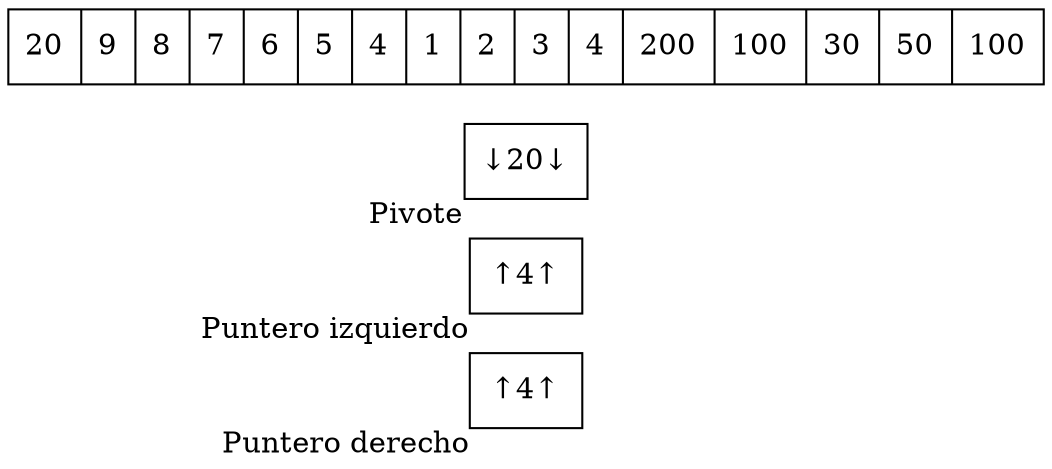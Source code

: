 digraph G{ node [shape = record ];
 rankdir=LR;puntDer[label="↑4↑" xlabel="Puntero derecho" pos = "12,0!"]
puntIzq[label="↑4↑" xlabel="Puntero izquierdo" pos = "8,0!"]
pivote[label="↓20↓" xlabel ="Pivote" pos = "10,2!"]
X[label="{ 20|9|8|7|6|5|4|1|2|3|4|200|100|30|50|100}" pos = "10,1!" ]}

